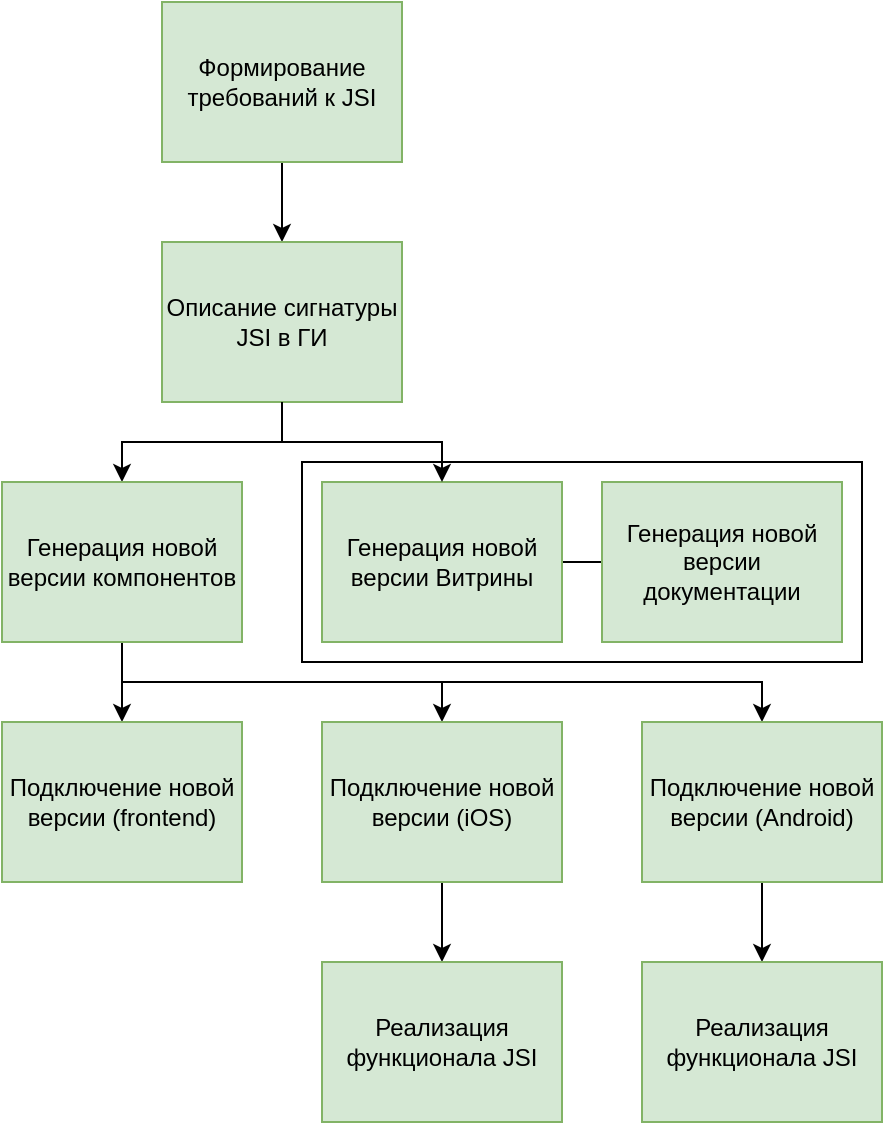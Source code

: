 <mxfile version="22.1.7" type="github">
  <diagram name="Page-1" id="0LIAlzgvQsmN1ISVH59P">
    <mxGraphModel dx="2074" dy="1040" grid="1" gridSize="10" guides="1" tooltips="1" connect="1" arrows="1" fold="1" page="1" pageScale="1" pageWidth="850" pageHeight="1100" math="0" shadow="0">
      <root>
        <mxCell id="0" />
        <mxCell id="1" parent="0" />
        <mxCell id="BT7kY2NeNf5wOfboyn3W-1" style="edgeStyle=orthogonalEdgeStyle;rounded=0;orthogonalLoop=1;jettySize=auto;html=1;exitX=0.5;exitY=1;exitDx=0;exitDy=0;entryX=0.5;entryY=0;entryDx=0;entryDy=0;" parent="1" source="BT7kY2NeNf5wOfboyn3W-2" target="BT7kY2NeNf5wOfboyn3W-4" edge="1">
          <mxGeometry relative="1" as="geometry" />
        </mxCell>
        <mxCell id="BT7kY2NeNf5wOfboyn3W-2" value="Формирование требований к JSI" style="rounded=0;whiteSpace=wrap;html=1;enumerate=0;fillColor=#d5e8d4;strokeColor=#82b366;" parent="1" vertex="1">
          <mxGeometry x="440" y="140" width="120" height="80" as="geometry" />
        </mxCell>
        <mxCell id="BT7kY2NeNf5wOfboyn3W-23" style="edgeStyle=orthogonalEdgeStyle;rounded=0;orthogonalLoop=1;jettySize=auto;html=1;exitX=0.5;exitY=1;exitDx=0;exitDy=0;entryX=0.5;entryY=0;entryDx=0;entryDy=0;" parent="1" source="BT7kY2NeNf5wOfboyn3W-4" target="BT7kY2NeNf5wOfboyn3W-15" edge="1">
          <mxGeometry relative="1" as="geometry" />
        </mxCell>
        <mxCell id="BT7kY2NeNf5wOfboyn3W-4" value="Описание сигнатуры JSI в ГИ" style="rounded=0;whiteSpace=wrap;html=1;enumerate=0;fillColor=#d5e8d4;strokeColor=#82b366;" parent="1" vertex="1">
          <mxGeometry x="440" y="260" width="120" height="80" as="geometry" />
        </mxCell>
        <mxCell id="BT7kY2NeNf5wOfboyn3W-26" style="edgeStyle=orthogonalEdgeStyle;rounded=0;orthogonalLoop=1;jettySize=auto;html=1;exitX=0.5;exitY=1;exitDx=0;exitDy=0;entryX=0.5;entryY=0;entryDx=0;entryDy=0;" parent="1" source="BT7kY2NeNf5wOfboyn3W-15" target="BT7kY2NeNf5wOfboyn3W-19" edge="1">
          <mxGeometry relative="1" as="geometry" />
        </mxCell>
        <mxCell id="BT7kY2NeNf5wOfboyn3W-27" style="edgeStyle=orthogonalEdgeStyle;rounded=0;orthogonalLoop=1;jettySize=auto;html=1;exitX=0.5;exitY=1;exitDx=0;exitDy=0;entryX=0.5;entryY=0;entryDx=0;entryDy=0;" parent="1" source="BT7kY2NeNf5wOfboyn3W-15" target="BT7kY2NeNf5wOfboyn3W-18" edge="1">
          <mxGeometry relative="1" as="geometry" />
        </mxCell>
        <mxCell id="BT7kY2NeNf5wOfboyn3W-28" style="edgeStyle=orthogonalEdgeStyle;rounded=0;orthogonalLoop=1;jettySize=auto;html=1;exitX=0.5;exitY=1;exitDx=0;exitDy=0;entryX=0.5;entryY=0;entryDx=0;entryDy=0;" parent="1" source="BT7kY2NeNf5wOfboyn3W-15" target="BT7kY2NeNf5wOfboyn3W-17" edge="1">
          <mxGeometry relative="1" as="geometry" />
        </mxCell>
        <mxCell id="BT7kY2NeNf5wOfboyn3W-15" value="Генерация новой версии компонентов" style="rounded=0;whiteSpace=wrap;html=1;enumerate=0;fillColor=#d5e8d4;strokeColor=#82b366;" parent="1" vertex="1">
          <mxGeometry x="360" y="380" width="120" height="80" as="geometry" />
        </mxCell>
        <mxCell id="rZIKvX7nizpfPKDSrArc-7" style="edgeStyle=orthogonalEdgeStyle;rounded=0;orthogonalLoop=1;jettySize=auto;html=1;exitX=0.5;exitY=1;exitDx=0;exitDy=0;entryX=0.5;entryY=0;entryDx=0;entryDy=0;" edge="1" parent="1" source="BT7kY2NeNf5wOfboyn3W-17" target="rZIKvX7nizpfPKDSrArc-6">
          <mxGeometry relative="1" as="geometry" />
        </mxCell>
        <mxCell id="BT7kY2NeNf5wOfboyn3W-17" value="Подключение новой версии (Android)" style="rounded=0;whiteSpace=wrap;html=1;enumerate=0;fillColor=#d5e8d4;strokeColor=#82b366;" parent="1" vertex="1">
          <mxGeometry x="680" y="500" width="120" height="80" as="geometry" />
        </mxCell>
        <mxCell id="rZIKvX7nizpfPKDSrArc-8" style="edgeStyle=orthogonalEdgeStyle;rounded=0;orthogonalLoop=1;jettySize=auto;html=1;exitX=0.5;exitY=1;exitDx=0;exitDy=0;entryX=0.5;entryY=0;entryDx=0;entryDy=0;" edge="1" parent="1" source="BT7kY2NeNf5wOfboyn3W-18" target="rZIKvX7nizpfPKDSrArc-5">
          <mxGeometry relative="1" as="geometry" />
        </mxCell>
        <mxCell id="BT7kY2NeNf5wOfboyn3W-18" value="Подключение новой версии (iOS)" style="rounded=0;whiteSpace=wrap;html=1;enumerate=0;fillColor=#d5e8d4;strokeColor=#82b366;" parent="1" vertex="1">
          <mxGeometry x="520" y="500" width="120" height="80" as="geometry" />
        </mxCell>
        <mxCell id="BT7kY2NeNf5wOfboyn3W-19" value="Подключение новой версии (frontend)" style="rounded=0;whiteSpace=wrap;html=1;enumerate=0;fillColor=#d5e8d4;strokeColor=#82b366;" parent="1" vertex="1">
          <mxGeometry x="360" y="500" width="120" height="80" as="geometry" />
        </mxCell>
        <mxCell id="BT7kY2NeNf5wOfboyn3W-25" style="edgeStyle=orthogonalEdgeStyle;rounded=0;orthogonalLoop=1;jettySize=auto;html=1;exitX=1;exitY=0.5;exitDx=0;exitDy=0;entryX=0;entryY=0.5;entryDx=0;entryDy=0;endArrow=none;endFill=0;" parent="1" source="BT7kY2NeNf5wOfboyn3W-20" target="BT7kY2NeNf5wOfboyn3W-21" edge="1">
          <mxGeometry relative="1" as="geometry" />
        </mxCell>
        <mxCell id="BT7kY2NeNf5wOfboyn3W-20" value="Генерация новой версии Витрины" style="rounded=0;whiteSpace=wrap;html=1;enumerate=0;fillColor=#d5e8d4;strokeColor=#82b366;" parent="1" vertex="1">
          <mxGeometry x="520" y="380" width="120" height="80" as="geometry" />
        </mxCell>
        <mxCell id="BT7kY2NeNf5wOfboyn3W-21" value="Генерация новой версии документации" style="rounded=0;whiteSpace=wrap;html=1;enumerate=0;fillColor=#d5e8d4;strokeColor=#82b366;" parent="1" vertex="1">
          <mxGeometry x="660" y="380" width="120" height="80" as="geometry" />
        </mxCell>
        <mxCell id="BT7kY2NeNf5wOfboyn3W-22" value="" style="rounded=0;whiteSpace=wrap;html=1;fillColor=none;" parent="1" vertex="1">
          <mxGeometry x="510" y="370" width="280" height="100" as="geometry" />
        </mxCell>
        <mxCell id="BT7kY2NeNf5wOfboyn3W-24" style="edgeStyle=orthogonalEdgeStyle;rounded=0;orthogonalLoop=1;jettySize=auto;html=1;exitX=0.5;exitY=1;exitDx=0;exitDy=0;entryX=0.25;entryY=0.1;entryDx=0;entryDy=0;entryPerimeter=0;" parent="1" source="BT7kY2NeNf5wOfboyn3W-4" target="BT7kY2NeNf5wOfboyn3W-22" edge="1">
          <mxGeometry relative="1" as="geometry" />
        </mxCell>
        <mxCell id="rZIKvX7nizpfPKDSrArc-5" value="Реализация функционала JSI" style="rounded=0;whiteSpace=wrap;html=1;enumerate=0;fillColor=#d5e8d4;strokeColor=#82b366;" vertex="1" parent="1">
          <mxGeometry x="520" y="620" width="120" height="80" as="geometry" />
        </mxCell>
        <mxCell id="rZIKvX7nizpfPKDSrArc-6" value="Реализация функционала JSI" style="rounded=0;whiteSpace=wrap;html=1;enumerate=0;fillColor=#d5e8d4;strokeColor=#82b366;" vertex="1" parent="1">
          <mxGeometry x="680" y="620" width="120" height="80" as="geometry" />
        </mxCell>
      </root>
    </mxGraphModel>
  </diagram>
</mxfile>
